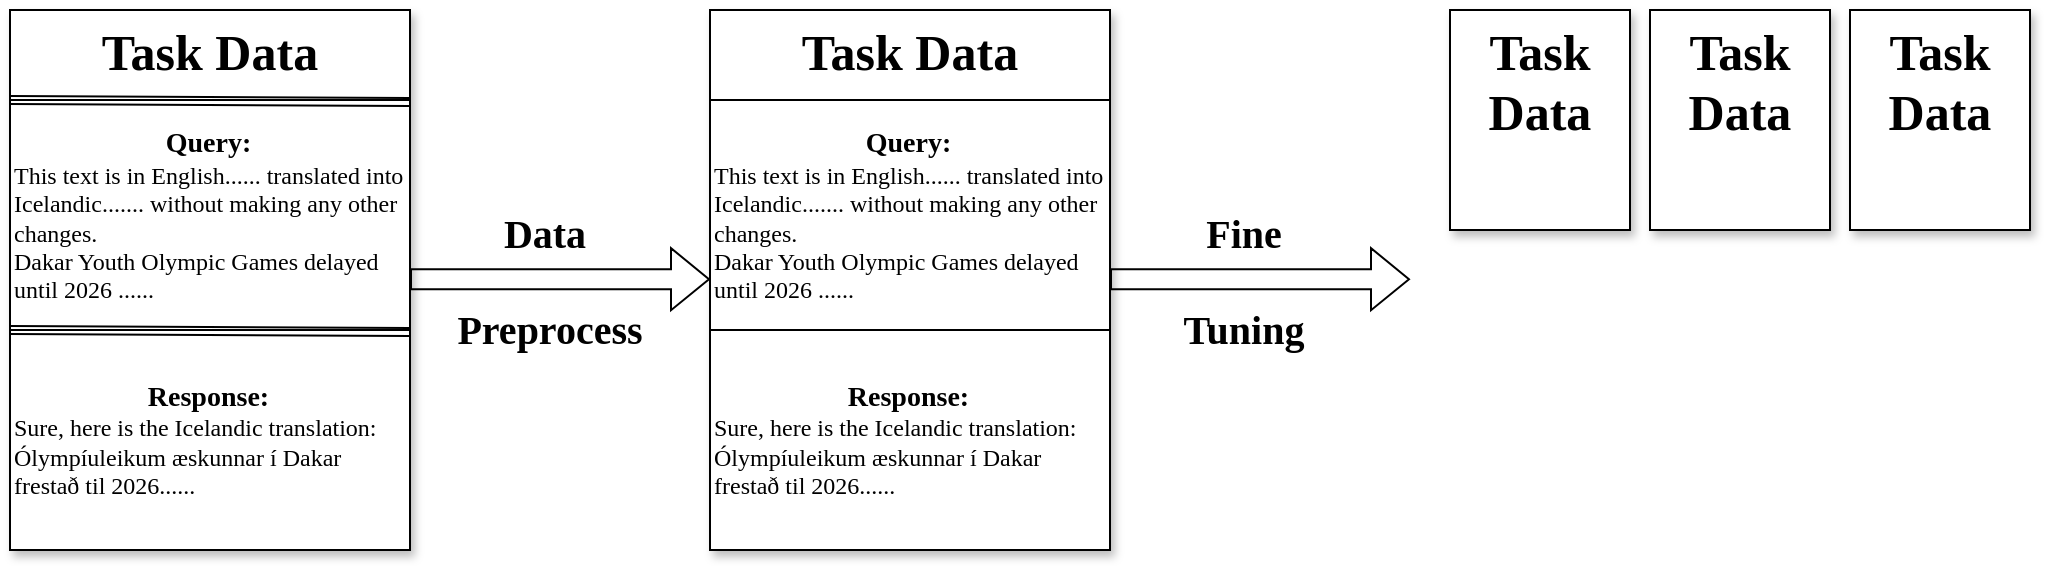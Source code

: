 <mxfile version="24.2.0" type="github">
  <diagram name="第 1 页" id="p_iAi44Ry-NSHgKV5wpp">
    <mxGraphModel dx="835" dy="474" grid="1" gridSize="10" guides="1" tooltips="1" connect="1" arrows="1" fold="1" page="1" pageScale="1" pageWidth="827" pageHeight="1169" math="0" shadow="0">
      <root>
        <mxCell id="0" />
        <mxCell id="1" parent="0" />
        <mxCell id="bFsspwIS_Gko53YMK19D-11" value="&lt;font style=&quot;font-size: 20px;&quot;&gt;&lt;b style=&quot;font-size: 20px;&quot;&gt;Data&amp;nbsp;&lt;/b&gt;&lt;/font&gt;&lt;div style=&quot;font-size: 20px;&quot;&gt;&lt;font style=&quot;font-size: 20px;&quot;&gt;&lt;b style=&quot;font-size: 20px;&quot;&gt;&lt;br style=&quot;font-size: 20px;&quot;&gt;&lt;/b&gt;&lt;/font&gt;&lt;/div&gt;&lt;div style=&quot;font-size: 20px;&quot;&gt;&lt;font style=&quot;font-size: 20px;&quot;&gt;&lt;b style=&quot;font-size: 20px;&quot;&gt;Preprocess&lt;/b&gt;&lt;/font&gt;&lt;/div&gt;" style="rounded=0;whiteSpace=wrap;html=1;strokeColor=none;fontFamily=Lucida Console;fontSize=20;" vertex="1" parent="1">
          <mxGeometry x="280" y="330" width="120" height="10" as="geometry" />
        </mxCell>
        <mxCell id="bFsspwIS_Gko53YMK19D-1" value="&lt;b style=&quot;font-size: 25px;&quot;&gt;&lt;font style=&quot;font-size: 25px; font-style: normal;&quot;&gt;Task Data&lt;/font&gt;&lt;/b&gt;" style="shape=note;size=0;whiteSpace=wrap;html=1;align=center;verticalAlign=top;fontSize=25;fontFamily=Georgia;shadow=1;fontStyle=2;strokeColor=#000000;strokeWidth=1;" vertex="1" parent="1">
          <mxGeometry x="70" y="200" width="200" height="270" as="geometry" />
        </mxCell>
        <mxCell id="bFsspwIS_Gko53YMK19D-2" value="&lt;div style=&quot;text-align: center; font-size: 14px;&quot;&gt;&lt;span style=&quot;background-color: initial;&quot;&gt;&lt;b&gt;&lt;font style=&quot;font-size: 14px;&quot;&gt;Query&lt;/font&gt;:&amp;nbsp;&lt;/b&gt;&lt;/span&gt;&lt;/div&gt;&lt;div style=&quot;&quot;&gt;&lt;span style=&quot;background-color: initial;&quot;&gt;This text is in English...... translated into Icelandic....... without making any other changes.&lt;/span&gt;&lt;/div&gt;&lt;div style=&quot;&quot;&gt;&lt;span style=&quot;background-color: initial;&quot;&gt;Dakar Youth Olympic Games delayed until 2026&lt;/span&gt;&lt;span style=&quot;background-color: initial;&quot;&gt;&amp;nbsp;......&lt;/span&gt;&lt;/div&gt;" style="whiteSpace=wrap;html=1;align=left;fontFamily=Comic Sans MS;textShadow=0;strokeColor=default;strokeWidth=1;verticalAlign=middle;" vertex="1" parent="1">
          <mxGeometry x="70" y="245" width="200" height="115" as="geometry" />
        </mxCell>
        <mxCell id="bFsspwIS_Gko53YMK19D-3" value="&lt;div style=&quot;text-align: center;&quot;&gt;&lt;b style=&quot;font-size: 14px; font-family: &amp;quot;Comic Sans MS&amp;quot;; background-color: initial;&quot;&gt;Response:&amp;nbsp;&lt;/b&gt;&lt;/div&gt;&lt;div style=&quot;&quot;&gt;&lt;font style=&quot;font-size: 12px;&quot; face=&quot;Comic Sans MS&quot;&gt;Sure, here is the Icelandic translation:&amp;nbsp;&lt;/font&gt;&lt;div style=&quot;&quot;&gt;&lt;span style=&quot;background-color: initial;&quot;&gt;&lt;font face=&quot;Comic Sans MS&quot; style=&quot;font-size: 12px;&quot;&gt;Ólympíuleikum æskunnar í Dakar frestað til 2026......&lt;/font&gt;&lt;/span&gt;&lt;/div&gt;&lt;/div&gt;" style="whiteSpace=wrap;html=1;align=left;textShadow=0;" vertex="1" parent="1">
          <mxGeometry x="70" y="360" width="200" height="110" as="geometry" />
        </mxCell>
        <mxCell id="bFsspwIS_Gko53YMK19D-4" value="" style="shape=link;html=1;rounded=0;entryX=1;entryY=1;entryDx=0;entryDy=0;strokeColor=default;labelBackgroundColor=#000000;" edge="1" parent="1">
          <mxGeometry width="100" relative="1" as="geometry">
            <mxPoint x="70" y="245" as="sourcePoint" />
            <mxPoint x="270" y="246" as="targetPoint" />
          </mxGeometry>
        </mxCell>
        <mxCell id="bFsspwIS_Gko53YMK19D-5" value="" style="shape=link;html=1;rounded=0;entryX=1;entryY=1;entryDx=0;entryDy=0;strokeColor=default;labelBackgroundColor=#000000;" edge="1" parent="1">
          <mxGeometry width="100" relative="1" as="geometry">
            <mxPoint x="70" y="360" as="sourcePoint" />
            <mxPoint x="270" y="361" as="targetPoint" />
          </mxGeometry>
        </mxCell>
        <mxCell id="bFsspwIS_Gko53YMK19D-8" value="&lt;b style=&quot;font-size: 25px;&quot;&gt;&lt;font style=&quot;font-size: 25px; font-style: normal;&quot;&gt;Task Data&lt;/font&gt;&lt;/b&gt;" style="shape=note;size=0;whiteSpace=wrap;html=1;align=center;verticalAlign=top;fontSize=25;fontFamily=Georgia;shadow=1;fontStyle=2;strokeColor=#000000;strokeWidth=1;" vertex="1" parent="1">
          <mxGeometry x="420" y="200" width="200" height="270" as="geometry" />
        </mxCell>
        <mxCell id="bFsspwIS_Gko53YMK19D-9" value="&lt;div style=&quot;text-align: center; font-size: 14px;&quot;&gt;&lt;span style=&quot;background-color: initial;&quot;&gt;&lt;b&gt;&lt;font style=&quot;font-size: 14px;&quot;&gt;Query&lt;/font&gt;:&amp;nbsp;&lt;/b&gt;&lt;/span&gt;&lt;/div&gt;&lt;div style=&quot;&quot;&gt;&lt;span style=&quot;background-color: initial;&quot;&gt;This text is in English...... translated into Icelandic....... without making any other changes.&lt;/span&gt;&lt;/div&gt;&lt;div style=&quot;&quot;&gt;&lt;span style=&quot;background-color: initial;&quot;&gt;Dakar Youth Olympic Games delayed until 2026&lt;/span&gt;&lt;span style=&quot;background-color: initial;&quot;&gt;&amp;nbsp;......&lt;/span&gt;&lt;/div&gt;" style="whiteSpace=wrap;html=1;align=left;fontFamily=Comic Sans MS;textShadow=0;strokeColor=default;strokeWidth=1;verticalAlign=middle;" vertex="1" parent="1">
          <mxGeometry x="420" y="245" width="200" height="115" as="geometry" />
        </mxCell>
        <mxCell id="bFsspwIS_Gko53YMK19D-10" value="&lt;div style=&quot;text-align: center;&quot;&gt;&lt;b style=&quot;font-size: 14px; font-family: &amp;quot;Comic Sans MS&amp;quot;; background-color: initial;&quot;&gt;Response:&amp;nbsp;&lt;/b&gt;&lt;/div&gt;&lt;div style=&quot;&quot;&gt;&lt;font style=&quot;font-size: 12px;&quot; face=&quot;Comic Sans MS&quot;&gt;Sure, here is the Icelandic translation:&amp;nbsp;&lt;/font&gt;&lt;div style=&quot;&quot;&gt;&lt;span style=&quot;background-color: initial;&quot;&gt;&lt;font face=&quot;Comic Sans MS&quot; style=&quot;font-size: 12px;&quot;&gt;Ólympíuleikum æskunnar í Dakar frestað til 2026......&lt;/font&gt;&lt;/span&gt;&lt;/div&gt;&lt;/div&gt;" style="whiteSpace=wrap;html=1;align=left;textShadow=0;" vertex="1" parent="1">
          <mxGeometry x="420" y="360" width="200" height="110" as="geometry" />
        </mxCell>
        <mxCell id="bFsspwIS_Gko53YMK19D-13" value="&lt;b&gt;Fine&lt;/b&gt;&lt;div&gt;&lt;b&gt;&lt;br&gt;&lt;/b&gt;&lt;/div&gt;&lt;div&gt;&lt;b&gt;Tuning&lt;/b&gt;&lt;/div&gt;" style="rounded=0;whiteSpace=wrap;html=1;strokeColor=none;fontFamily=Lucida Console;fontSize=20;" vertex="1" parent="1">
          <mxGeometry x="627" y="330" width="120" height="10" as="geometry" />
        </mxCell>
        <mxCell id="bFsspwIS_Gko53YMK19D-15" style="edgeStyle=orthogonalEdgeStyle;rounded=0;orthogonalLoop=1;jettySize=auto;html=1;shape=flexArrow;" edge="1" parent="1">
          <mxGeometry relative="1" as="geometry">
            <mxPoint x="770" y="334.58" as="targetPoint" />
            <mxPoint x="620" y="334.58" as="sourcePoint" />
          </mxGeometry>
        </mxCell>
        <mxCell id="bFsspwIS_Gko53YMK19D-17" style="edgeStyle=orthogonalEdgeStyle;rounded=0;orthogonalLoop=1;jettySize=auto;html=1;shape=flexArrow;" edge="1" parent="1">
          <mxGeometry relative="1" as="geometry">
            <mxPoint x="420" y="334.58" as="targetPoint" />
            <mxPoint x="270" y="334.58" as="sourcePoint" />
          </mxGeometry>
        </mxCell>
        <mxCell id="bFsspwIS_Gko53YMK19D-18" value="&lt;b style=&quot;font-size: 25px;&quot;&gt;&lt;font style=&quot;font-size: 25px; font-style: normal;&quot;&gt;Task Data&lt;/font&gt;&lt;/b&gt;" style="shape=note;size=0;whiteSpace=wrap;html=1;align=center;verticalAlign=top;fontSize=25;fontFamily=Georgia;shadow=1;fontStyle=2;strokeColor=#000000;strokeWidth=1;" vertex="1" parent="1">
          <mxGeometry x="790" y="200" width="90" height="110" as="geometry" />
        </mxCell>
        <mxCell id="bFsspwIS_Gko53YMK19D-19" value="&lt;b style=&quot;font-size: 25px;&quot;&gt;&lt;font style=&quot;font-size: 25px; font-style: normal;&quot;&gt;Task Data&lt;/font&gt;&lt;/b&gt;" style="shape=note;size=0;whiteSpace=wrap;html=1;align=center;verticalAlign=top;fontSize=25;fontFamily=Georgia;shadow=1;fontStyle=2;strokeColor=#000000;strokeWidth=1;" vertex="1" parent="1">
          <mxGeometry x="890" y="200" width="90" height="110" as="geometry" />
        </mxCell>
        <mxCell id="bFsspwIS_Gko53YMK19D-20" value="&lt;b style=&quot;font-size: 25px;&quot;&gt;&lt;font style=&quot;font-size: 25px; font-style: normal;&quot;&gt;Task Data&lt;/font&gt;&lt;/b&gt;" style="shape=note;size=0;whiteSpace=wrap;html=1;align=center;verticalAlign=top;fontSize=25;fontFamily=Georgia;shadow=1;fontStyle=2;strokeColor=#000000;strokeWidth=1;" vertex="1" parent="1">
          <mxGeometry x="990" y="200" width="90" height="110" as="geometry" />
        </mxCell>
      </root>
    </mxGraphModel>
  </diagram>
</mxfile>
